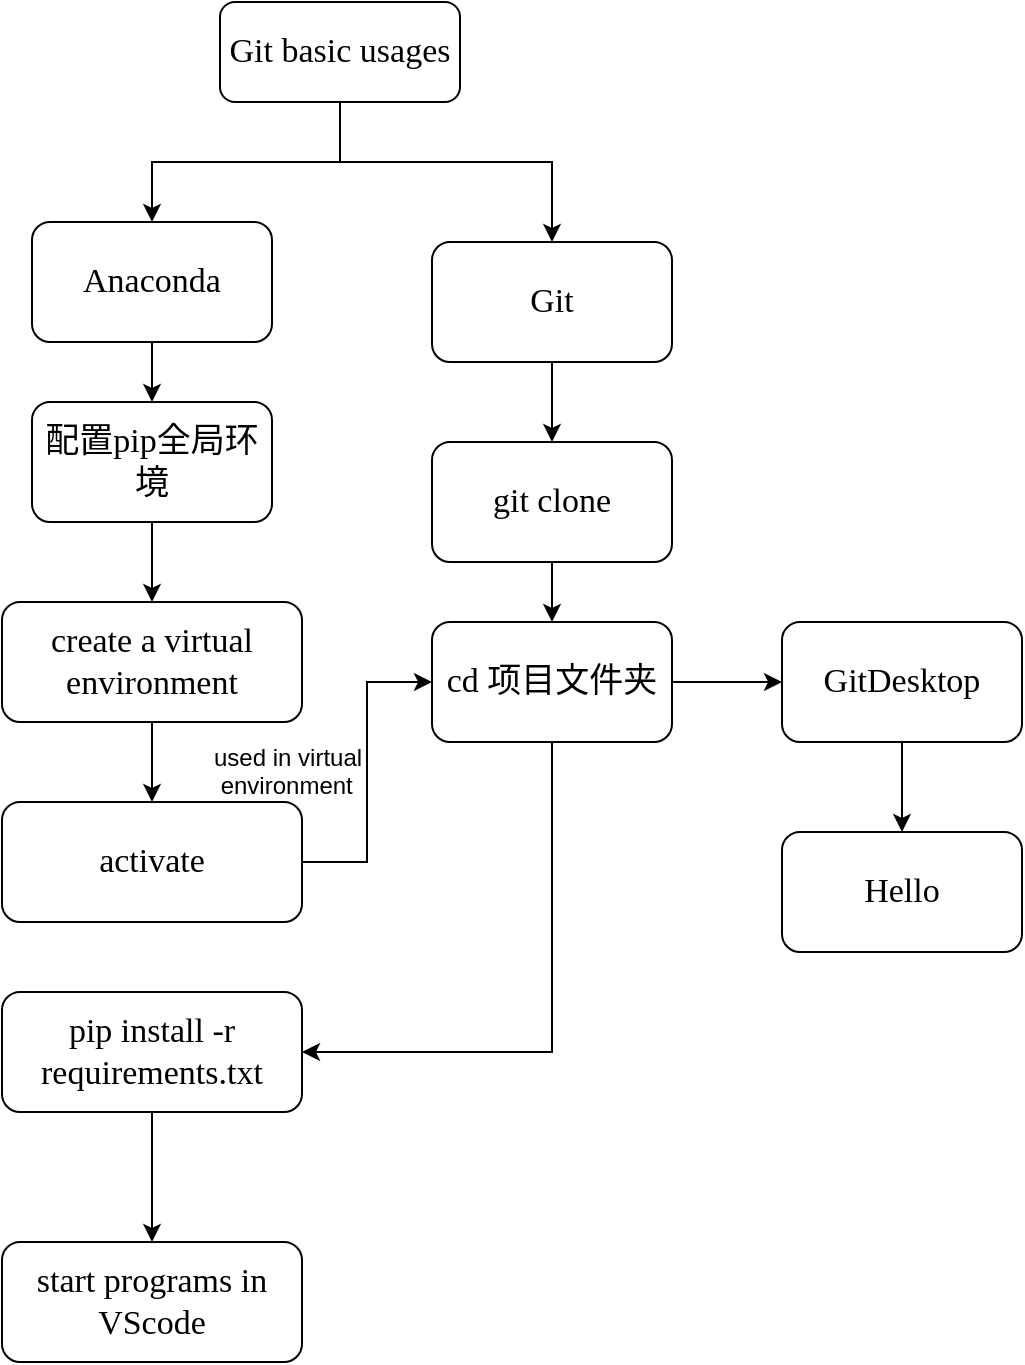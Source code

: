 <mxfile version="15.0.3" type="device"><diagram id="v85-9p1k8kvk1O2sg28A" name="Page-1"><mxGraphModel dx="1221" dy="688" grid="1" gridSize="10" guides="1" tooltips="1" connect="1" arrows="1" fold="1" page="1" pageScale="1" pageWidth="827" pageHeight="1169" math="0" shadow="0"><root><mxCell id="0"/><mxCell id="1" parent="0"/><mxCell id="KqPD9_mSCmFSsK0Y4dFy-2" value="&lt;font style=&quot;font-size: 17px&quot; face=&quot;Comic Sans MS&quot;&gt;Git basic usages&lt;/font&gt;" style="rounded=1;whiteSpace=wrap;html=1;" parent="1" vertex="1"><mxGeometry x="289" y="245" width="120" height="50" as="geometry"/></mxCell><mxCell id="KqPD9_mSCmFSsK0Y4dFy-21" style="edgeStyle=orthogonalEdgeStyle;rounded=0;orthogonalLoop=1;jettySize=auto;html=1;entryX=0.5;entryY=0;entryDx=0;entryDy=0;" parent="1" target="KqPD9_mSCmFSsK0Y4dFy-4" edge="1"><mxGeometry relative="1" as="geometry"><mxPoint x="349" y="315" as="sourcePoint"/><Array as="points"><mxPoint x="349" y="325"/><mxPoint x="255" y="325"/></Array></mxGeometry></mxCell><mxCell id="KqPD9_mSCmFSsK0Y4dFy-22" style="edgeStyle=orthogonalEdgeStyle;rounded=0;orthogonalLoop=1;jettySize=auto;html=1;" parent="1" source="KqPD9_mSCmFSsK0Y4dFy-2" target="KqPD9_mSCmFSsK0Y4dFy-5" edge="1"><mxGeometry relative="1" as="geometry"><mxPoint x="349" y="315" as="sourcePoint"/><Array as="points"><mxPoint x="349" y="325"/><mxPoint x="455" y="325"/></Array></mxGeometry></mxCell><mxCell id="KqPD9_mSCmFSsK0Y4dFy-23" value="" style="edgeStyle=orthogonalEdgeStyle;rounded=0;orthogonalLoop=1;jettySize=auto;html=1;" parent="1" source="KqPD9_mSCmFSsK0Y4dFy-4" target="KqPD9_mSCmFSsK0Y4dFy-15" edge="1"><mxGeometry relative="1" as="geometry"/></mxCell><mxCell id="KqPD9_mSCmFSsK0Y4dFy-4" value="&lt;font style=&quot;font-size: 17px&quot; face=&quot;Comic Sans MS&quot;&gt;Anaconda&lt;/font&gt;" style="rounded=1;whiteSpace=wrap;html=1;" parent="1" vertex="1"><mxGeometry x="195" y="355" width="120" height="60" as="geometry"/></mxCell><mxCell id="KqPD9_mSCmFSsK0Y4dFy-83" style="edgeStyle=orthogonalEdgeStyle;rounded=0;orthogonalLoop=1;jettySize=auto;html=1;entryX=0.5;entryY=0;entryDx=0;entryDy=0;" parent="1" source="KqPD9_mSCmFSsK0Y4dFy-5" target="KqPD9_mSCmFSsK0Y4dFy-18" edge="1"><mxGeometry relative="1" as="geometry"/></mxCell><mxCell id="KqPD9_mSCmFSsK0Y4dFy-5" value="&lt;font style=&quot;font-size: 17px&quot; face=&quot;Comic Sans MS&quot;&gt;Git&lt;/font&gt;" style="rounded=1;whiteSpace=wrap;html=1;" parent="1" vertex="1"><mxGeometry x="395" y="365" width="120" height="60" as="geometry"/></mxCell><mxCell id="KqPD9_mSCmFSsK0Y4dFy-24" value="" style="edgeStyle=orthogonalEdgeStyle;rounded=0;orthogonalLoop=1;jettySize=auto;html=1;" parent="1" source="KqPD9_mSCmFSsK0Y4dFy-15" target="KqPD9_mSCmFSsK0Y4dFy-16" edge="1"><mxGeometry relative="1" as="geometry"/></mxCell><mxCell id="KqPD9_mSCmFSsK0Y4dFy-15" value="&lt;font face=&quot;Comic Sans MS&quot;&gt;&lt;span style=&quot;font-size: 17px&quot;&gt;配置pip全局环境&lt;/span&gt;&lt;/font&gt;" style="rounded=1;whiteSpace=wrap;html=1;" parent="1" vertex="1"><mxGeometry x="195" y="445" width="120" height="60" as="geometry"/></mxCell><mxCell id="KqPD9_mSCmFSsK0Y4dFy-25" value="" style="edgeStyle=orthogonalEdgeStyle;rounded=0;orthogonalLoop=1;jettySize=auto;html=1;" parent="1" source="KqPD9_mSCmFSsK0Y4dFy-16" target="KqPD9_mSCmFSsK0Y4dFy-20" edge="1"><mxGeometry relative="1" as="geometry"/></mxCell><mxCell id="KqPD9_mSCmFSsK0Y4dFy-16" value="&lt;font face=&quot;Comic Sans MS&quot;&gt;&lt;span style=&quot;font-size: 17px&quot;&gt;create a virtual environment&lt;/span&gt;&lt;/font&gt;" style="rounded=1;whiteSpace=wrap;html=1;" parent="1" vertex="1"><mxGeometry x="180" y="545" width="150" height="60" as="geometry"/></mxCell><mxCell id="KqPD9_mSCmFSsK0Y4dFy-36" value="" style="edgeStyle=orthogonalEdgeStyle;rounded=0;orthogonalLoop=1;jettySize=auto;html=1;" parent="1" source="KqPD9_mSCmFSsK0Y4dFy-18" target="KqPD9_mSCmFSsK0Y4dFy-19" edge="1"><mxGeometry relative="1" as="geometry"/></mxCell><mxCell id="KqPD9_mSCmFSsK0Y4dFy-18" value="&lt;font face=&quot;Comic Sans MS&quot;&gt;&lt;span style=&quot;font-size: 17px&quot;&gt;git clone&lt;/span&gt;&lt;/font&gt;" style="rounded=1;whiteSpace=wrap;html=1;" parent="1" vertex="1"><mxGeometry x="395" y="465" width="120" height="60" as="geometry"/></mxCell><mxCell id="KqPD9_mSCmFSsK0Y4dFy-33" style="edgeStyle=orthogonalEdgeStyle;rounded=0;orthogonalLoop=1;jettySize=auto;html=1;" parent="1" source="KqPD9_mSCmFSsK0Y4dFy-19" target="KqPD9_mSCmFSsK0Y4dFy-32" edge="1"><mxGeometry relative="1" as="geometry"><Array as="points"><mxPoint x="455" y="770"/></Array></mxGeometry></mxCell><mxCell id="KqPD9_mSCmFSsK0Y4dFy-85" style="edgeStyle=orthogonalEdgeStyle;rounded=0;orthogonalLoop=1;jettySize=auto;html=1;entryX=0;entryY=0.5;entryDx=0;entryDy=0;" parent="1" source="KqPD9_mSCmFSsK0Y4dFy-19" target="KqPD9_mSCmFSsK0Y4dFy-84" edge="1"><mxGeometry relative="1" as="geometry"/></mxCell><mxCell id="KqPD9_mSCmFSsK0Y4dFy-19" value="&lt;font face=&quot;Comic Sans MS&quot;&gt;&lt;span style=&quot;font-size: 17px&quot;&gt;cd 项目文件夹&lt;/span&gt;&lt;/font&gt;" style="rounded=1;whiteSpace=wrap;html=1;" parent="1" vertex="1"><mxGeometry x="395" y="555" width="120" height="60" as="geometry"/></mxCell><mxCell id="KqPD9_mSCmFSsK0Y4dFy-26" style="edgeStyle=orthogonalEdgeStyle;rounded=0;orthogonalLoop=1;jettySize=auto;html=1;entryX=0;entryY=0.5;entryDx=0;entryDy=0;" parent="1" source="KqPD9_mSCmFSsK0Y4dFy-20" target="KqPD9_mSCmFSsK0Y4dFy-19" edge="1"><mxGeometry relative="1" as="geometry"/></mxCell><mxCell id="KqPD9_mSCmFSsK0Y4dFy-20" value="&lt;font face=&quot;Comic Sans MS&quot;&gt;&lt;span style=&quot;font-size: 17px&quot;&gt;activate&lt;/span&gt;&lt;/font&gt;" style="rounded=1;whiteSpace=wrap;html=1;" parent="1" vertex="1"><mxGeometry x="180" y="645" width="150" height="60" as="geometry"/></mxCell><mxCell id="KqPD9_mSCmFSsK0Y4dFy-35" style="edgeStyle=orthogonalEdgeStyle;rounded=0;orthogonalLoop=1;jettySize=auto;html=1;" parent="1" source="KqPD9_mSCmFSsK0Y4dFy-32" target="KqPD9_mSCmFSsK0Y4dFy-34" edge="1"><mxGeometry relative="1" as="geometry"/></mxCell><mxCell id="KqPD9_mSCmFSsK0Y4dFy-32" value="&lt;font face=&quot;Comic Sans MS&quot;&gt;&lt;span style=&quot;font-size: 17px&quot;&gt;pip install -r requirements.txt&lt;/span&gt;&lt;/font&gt;" style="rounded=1;whiteSpace=wrap;html=1;" parent="1" vertex="1"><mxGeometry x="180" y="740" width="150" height="60" as="geometry"/></mxCell><mxCell id="KqPD9_mSCmFSsK0Y4dFy-34" value="&lt;font face=&quot;Comic Sans MS&quot;&gt;&lt;span style=&quot;font-size: 17px&quot;&gt;start programs in VScode&lt;/span&gt;&lt;/font&gt;" style="rounded=1;whiteSpace=wrap;html=1;" parent="1" vertex="1"><mxGeometry x="180" y="865" width="150" height="60" as="geometry"/></mxCell><mxCell id="KqPD9_mSCmFSsK0Y4dFy-42" value="used in virtual&#10; environment" style="text;strokeColor=none;fillColor=none;align=left;verticalAlign=top;spacingLeft=4;spacingRight=4;overflow=hidden;rotatable=0;points=[[0,0.5],[1,0.5]];portConstraint=eastwest;shadow=0;glass=0;sketch=0;" parent="1" vertex="1"><mxGeometry x="280" y="609" width="106" height="36" as="geometry"/></mxCell><mxCell id="kTQb9yH-6hrA5KyH2pea-3" style="edgeStyle=orthogonalEdgeStyle;rounded=0;orthogonalLoop=1;jettySize=auto;html=1;" edge="1" parent="1" source="KqPD9_mSCmFSsK0Y4dFy-84" target="kTQb9yH-6hrA5KyH2pea-2"><mxGeometry relative="1" as="geometry"/></mxCell><mxCell id="KqPD9_mSCmFSsK0Y4dFy-84" value="&lt;font face=&quot;Comic Sans MS&quot;&gt;&lt;span style=&quot;font-size: 17px&quot;&gt;GitDesktop&lt;/span&gt;&lt;/font&gt;" style="rounded=1;whiteSpace=wrap;html=1;" parent="1" vertex="1"><mxGeometry x="570" y="555" width="120" height="60" as="geometry"/></mxCell><mxCell id="kTQb9yH-6hrA5KyH2pea-2" value="&lt;font face=&quot;Comic Sans MS&quot;&gt;&lt;span style=&quot;font-size: 17px&quot;&gt;Hello&lt;/span&gt;&lt;/font&gt;" style="rounded=1;whiteSpace=wrap;html=1;" vertex="1" parent="1"><mxGeometry x="570" y="660" width="120" height="60" as="geometry"/></mxCell></root></mxGraphModel></diagram></mxfile>